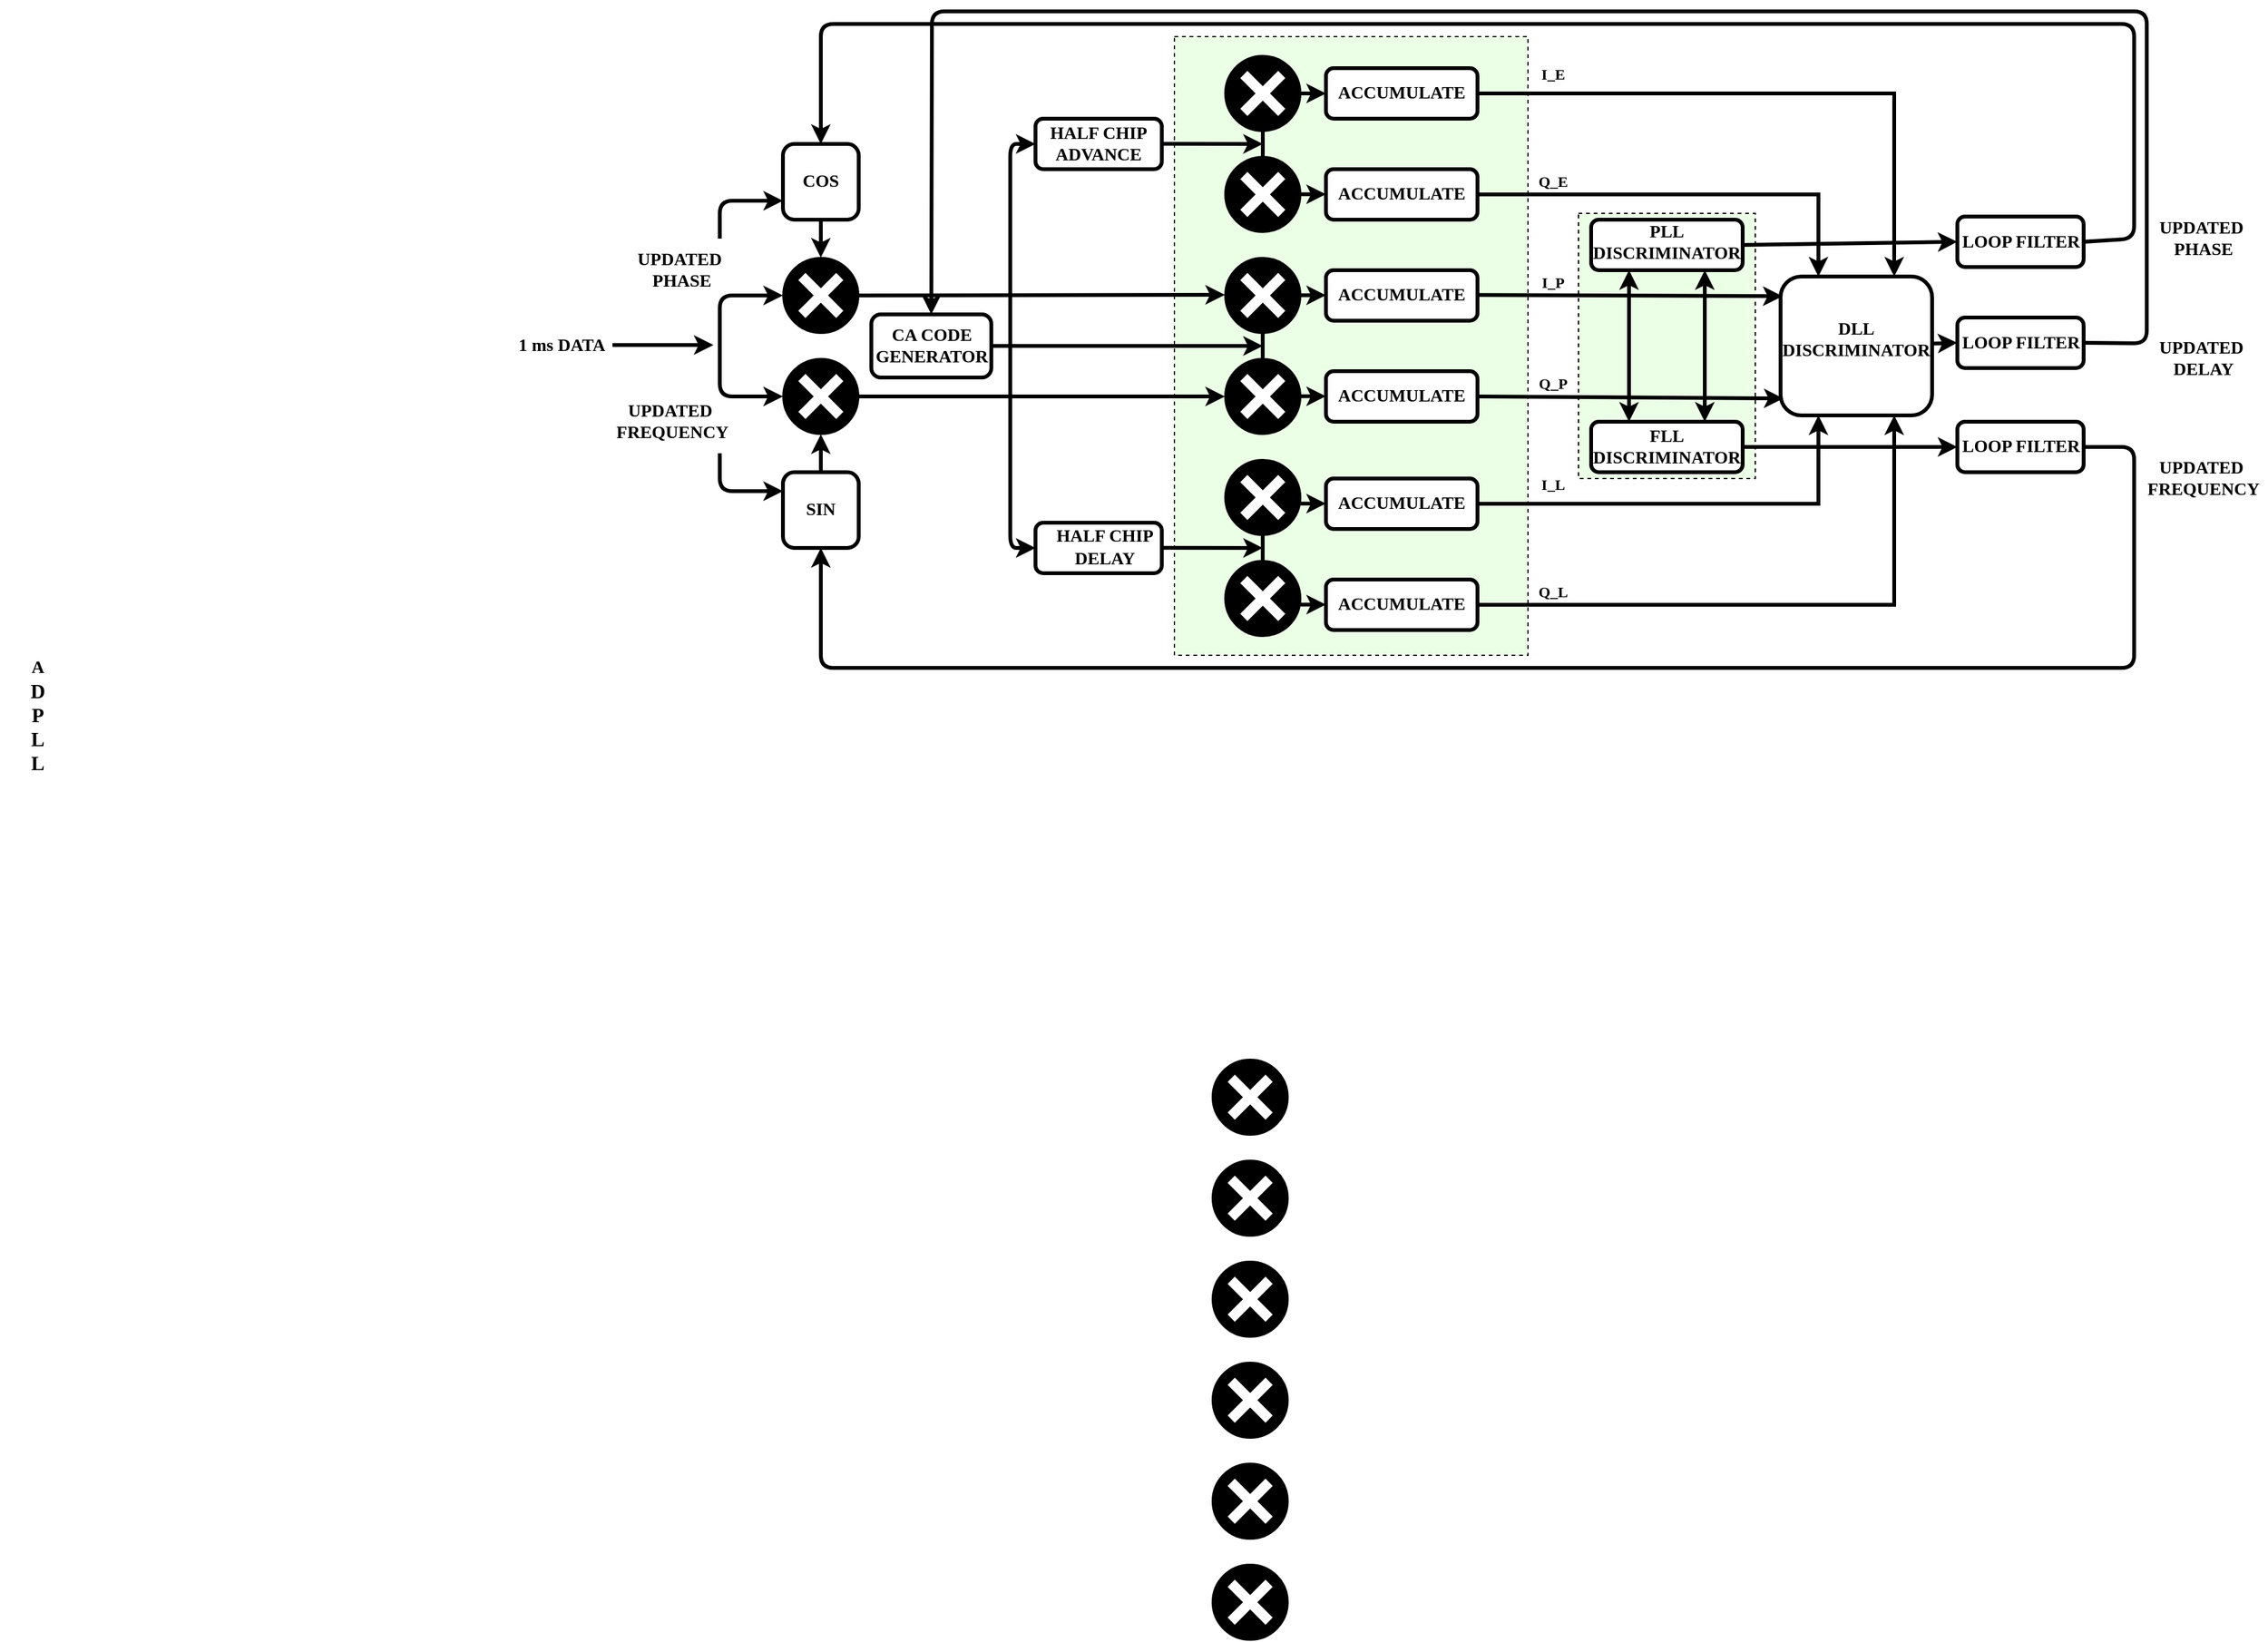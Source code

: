 <mxfile version="24.5.4" type="github">
  <diagram name="Page-1" id="2OJG_YHXnRes9GbKR85k">
    <mxGraphModel dx="2327" dy="746" grid="1" gridSize="10" guides="1" tooltips="1" connect="1" arrows="1" fold="1" page="1" pageScale="1" pageWidth="827" pageHeight="1169" math="0" shadow="0">
      <root>
        <mxCell id="0" />
        <mxCell id="1" parent="0" />
        <mxCell id="kuXYNpqV7Vp1GtxluRGK-1" value="" style="rounded=0;whiteSpace=wrap;html=1;dashed=1;fillColor=#EBFFE6;" vertex="1" parent="1">
          <mxGeometry x="280" y="180" width="280" height="490" as="geometry" />
        </mxCell>
        <mxCell id="kuXYNpqV7Vp1GtxluRGK-2" value="" style="rounded=0;whiteSpace=wrap;html=1;dashed=1;fillColor=#EBFFE6;" vertex="1" parent="1">
          <mxGeometry x="600" y="320" width="140" height="210" as="geometry" />
        </mxCell>
        <mxCell id="kuXYNpqV7Vp1GtxluRGK-21" value="" style="rounded=1;whiteSpace=wrap;html=1;strokeWidth=3;" vertex="1" parent="1">
          <mxGeometry x="170" y="245" width="100" height="40" as="geometry" />
        </mxCell>
        <mxCell id="kuXYNpqV7Vp1GtxluRGK-23" value="" style="rounded=1;whiteSpace=wrap;html=1;strokeWidth=3;" vertex="1" parent="1">
          <mxGeometry x="40" y="400" width="95" height="50" as="geometry" />
        </mxCell>
        <mxCell id="kuXYNpqV7Vp1GtxluRGK-24" value="" style="ellipse;whiteSpace=wrap;html=1;aspect=fixed;fillColor=#000000;" vertex="1" parent="1">
          <mxGeometry x="-30" y="355" width="60" height="60" as="geometry" />
        </mxCell>
        <mxCell id="kuXYNpqV7Vp1GtxluRGK-25" value="" style="endArrow=none;html=1;rounded=0;strokeColor=#FFFFFF;strokeWidth=8;" edge="1" parent="1">
          <mxGeometry width="50" height="50" relative="1" as="geometry">
            <mxPoint x="-15" y="370" as="sourcePoint" />
            <mxPoint x="15" y="400" as="targetPoint" />
          </mxGeometry>
        </mxCell>
        <mxCell id="kuXYNpqV7Vp1GtxluRGK-26" value="" style="endArrow=none;html=1;rounded=0;strokeColor=#FFFFFF;strokeWidth=8;" edge="1" parent="1">
          <mxGeometry width="50" height="50" relative="1" as="geometry">
            <mxPoint x="-15" y="400" as="sourcePoint" />
            <mxPoint x="15" y="370" as="targetPoint" />
          </mxGeometry>
        </mxCell>
        <mxCell id="kuXYNpqV7Vp1GtxluRGK-27" value="" style="ellipse;whiteSpace=wrap;html=1;aspect=fixed;fillColor=#000000;" vertex="1" parent="1">
          <mxGeometry x="-30" y="435" width="60" height="60" as="geometry" />
        </mxCell>
        <mxCell id="kuXYNpqV7Vp1GtxluRGK-28" value="" style="endArrow=none;html=1;rounded=0;strokeColor=#FFFFFF;strokeWidth=8;" edge="1" parent="1">
          <mxGeometry width="50" height="50" relative="1" as="geometry">
            <mxPoint x="-15" y="450" as="sourcePoint" />
            <mxPoint x="15" y="480" as="targetPoint" />
          </mxGeometry>
        </mxCell>
        <mxCell id="kuXYNpqV7Vp1GtxluRGK-29" value="" style="endArrow=none;html=1;rounded=0;strokeColor=#FFFFFF;strokeWidth=8;" edge="1" parent="1">
          <mxGeometry width="50" height="50" relative="1" as="geometry">
            <mxPoint x="-15" y="480" as="sourcePoint" />
            <mxPoint x="15" y="450" as="targetPoint" />
          </mxGeometry>
        </mxCell>
        <mxCell id="kuXYNpqV7Vp1GtxluRGK-30" value="" style="rounded=1;whiteSpace=wrap;html=1;strokeWidth=3;" vertex="1" parent="1">
          <mxGeometry x="-30" y="265" width="60" height="60" as="geometry" />
        </mxCell>
        <mxCell id="kuXYNpqV7Vp1GtxluRGK-31" value="" style="rounded=1;whiteSpace=wrap;html=1;strokeWidth=3;" vertex="1" parent="1">
          <mxGeometry x="-30" y="525" width="60" height="60" as="geometry" />
        </mxCell>
        <mxCell id="kuXYNpqV7Vp1GtxluRGK-32" value="" style="rounded=1;whiteSpace=wrap;html=1;strokeWidth=3;" vertex="1" parent="1">
          <mxGeometry x="400" y="205" width="120" height="40" as="geometry" />
        </mxCell>
        <mxCell id="kuXYNpqV7Vp1GtxluRGK-38" value="" style="rounded=1;whiteSpace=wrap;html=1;strokeWidth=3;" vertex="1" parent="1">
          <mxGeometry x="610" y="325" width="120" height="40" as="geometry" />
        </mxCell>
        <mxCell id="kuXYNpqV7Vp1GtxluRGK-39" value="" style="rounded=1;whiteSpace=wrap;html=1;strokeWidth=3;" vertex="1" parent="1">
          <mxGeometry x="610" y="485" width="120" height="40" as="geometry" />
        </mxCell>
        <mxCell id="kuXYNpqV7Vp1GtxluRGK-40" value="" style="rounded=1;whiteSpace=wrap;html=1;strokeWidth=3;" vertex="1" parent="1">
          <mxGeometry x="760" y="370" width="120" height="110" as="geometry" />
        </mxCell>
        <mxCell id="kuXYNpqV7Vp1GtxluRGK-41" value="" style="rounded=1;whiteSpace=wrap;html=1;strokeWidth=3;" vertex="1" parent="1">
          <mxGeometry x="900" y="322.5" width="100" height="40" as="geometry" />
        </mxCell>
        <mxCell id="kuXYNpqV7Vp1GtxluRGK-44" value="" style="endArrow=classic;startArrow=classic;html=1;rounded=1;exitX=0;exitY=0.5;exitDx=0;exitDy=0;entryX=0;entryY=0.5;entryDx=0;entryDy=0;strokeWidth=3;curved=0;" edge="1" parent="1" source="kuXYNpqV7Vp1GtxluRGK-27" target="kuXYNpqV7Vp1GtxluRGK-24">
          <mxGeometry width="50" height="50" relative="1" as="geometry">
            <mxPoint x="480" y="330" as="sourcePoint" />
            <mxPoint x="530" y="280" as="targetPoint" />
            <Array as="points">
              <mxPoint x="-80" y="465" />
              <mxPoint x="-80" y="385" />
            </Array>
          </mxGeometry>
        </mxCell>
        <mxCell id="kuXYNpqV7Vp1GtxluRGK-45" value="" style="endArrow=classic;html=1;rounded=0;strokeWidth=3;" edge="1" parent="1">
          <mxGeometry width="50" height="50" relative="1" as="geometry">
            <mxPoint x="-165" y="424.29" as="sourcePoint" />
            <mxPoint x="-85" y="424.29" as="targetPoint" />
          </mxGeometry>
        </mxCell>
        <mxCell id="kuXYNpqV7Vp1GtxluRGK-46" value="" style="endArrow=classic;html=1;rounded=1;entryX=0;entryY=0.75;entryDx=0;entryDy=0;strokeWidth=3;strokeColor=default;curved=0;" edge="1" parent="1" target="kuXYNpqV7Vp1GtxluRGK-30">
          <mxGeometry width="50" height="50" relative="1" as="geometry">
            <mxPoint x="-80" y="340" as="sourcePoint" />
            <mxPoint x="130" y="400" as="targetPoint" />
            <Array as="points">
              <mxPoint x="-80" y="310" />
            </Array>
          </mxGeometry>
        </mxCell>
        <mxCell id="kuXYNpqV7Vp1GtxluRGK-47" value="" style="endArrow=classic;html=1;rounded=1;entryX=0;entryY=0.25;entryDx=0;entryDy=0;strokeWidth=3;curved=0;" edge="1" parent="1" target="kuXYNpqV7Vp1GtxluRGK-31">
          <mxGeometry width="50" height="50" relative="1" as="geometry">
            <mxPoint x="-80" y="510" as="sourcePoint" />
            <mxPoint x="130" y="420" as="targetPoint" />
            <Array as="points">
              <mxPoint x="-80" y="540" />
            </Array>
          </mxGeometry>
        </mxCell>
        <mxCell id="kuXYNpqV7Vp1GtxluRGK-49" value="" style="endArrow=classic;html=1;rounded=0;entryX=0;entryY=0.5;entryDx=0;entryDy=0;exitX=1;exitY=0.5;exitDx=0;exitDy=0;strokeWidth=3;" edge="1" parent="1" source="kuXYNpqV7Vp1GtxluRGK-27" target="kuXYNpqV7Vp1GtxluRGK-155">
          <mxGeometry width="50" height="50" relative="1" as="geometry">
            <mxPoint x="-50" y="465" as="sourcePoint" />
            <mxPoint x="310" y="465" as="targetPoint" />
          </mxGeometry>
        </mxCell>
        <mxCell id="kuXYNpqV7Vp1GtxluRGK-60" value="" style="endArrow=classic;html=1;rounded=0;exitX=1;exitY=0.5;exitDx=0;exitDy=0;strokeWidth=3;entryX=0.013;entryY=0.142;entryDx=0;entryDy=0;entryPerimeter=0;" edge="1" parent="1" target="kuXYNpqV7Vp1GtxluRGK-40">
          <mxGeometry width="50" height="50" relative="1" as="geometry">
            <mxPoint x="520" y="384.57" as="sourcePoint" />
            <mxPoint x="750" y="397" as="targetPoint" />
          </mxGeometry>
        </mxCell>
        <mxCell id="kuXYNpqV7Vp1GtxluRGK-61" value="" style="endArrow=classic;html=1;rounded=0;exitX=1;exitY=0.5;exitDx=0;exitDy=0;strokeWidth=3;entryX=0.019;entryY=0.878;entryDx=0;entryDy=0;entryPerimeter=0;" edge="1" parent="1" target="kuXYNpqV7Vp1GtxluRGK-40">
          <mxGeometry width="50" height="50" relative="1" as="geometry">
            <mxPoint x="520" y="465" as="sourcePoint" />
            <mxPoint x="750" y="460" as="targetPoint" />
          </mxGeometry>
        </mxCell>
        <mxCell id="kuXYNpqV7Vp1GtxluRGK-62" value="" style="endArrow=classic;html=1;rounded=0;entryX=0.75;entryY=0;entryDx=0;entryDy=0;exitX=1;exitY=0.5;exitDx=0;exitDy=0;strokeWidth=3;" edge="1" parent="1" source="kuXYNpqV7Vp1GtxluRGK-32" target="kuXYNpqV7Vp1GtxluRGK-40">
          <mxGeometry width="50" height="50" relative="1" as="geometry">
            <mxPoint x="370" y="380" as="sourcePoint" />
            <mxPoint x="420" y="330" as="targetPoint" />
            <Array as="points">
              <mxPoint x="850" y="225" />
            </Array>
          </mxGeometry>
        </mxCell>
        <mxCell id="kuXYNpqV7Vp1GtxluRGK-64" value="" style="endArrow=classic;html=1;rounded=0;entryX=0.25;entryY=0;entryDx=0;entryDy=0;exitX=1;exitY=0.5;exitDx=0;exitDy=0;strokeWidth=3;" edge="1" parent="1" source="kuXYNpqV7Vp1GtxluRGK-167" target="kuXYNpqV7Vp1GtxluRGK-40">
          <mxGeometry width="50" height="50" relative="1" as="geometry">
            <mxPoint x="540" y="280" as="sourcePoint" />
            <mxPoint x="420" y="330" as="targetPoint" />
            <Array as="points">
              <mxPoint x="790" y="305" />
            </Array>
          </mxGeometry>
        </mxCell>
        <mxCell id="kuXYNpqV7Vp1GtxluRGK-65" value="" style="endArrow=classic;html=1;rounded=0;entryX=0.75;entryY=1;entryDx=0;entryDy=0;exitX=1;exitY=0.5;exitDx=0;exitDy=0;strokeWidth=3;" edge="1" parent="1" source="kuXYNpqV7Vp1GtxluRGK-175" target="kuXYNpqV7Vp1GtxluRGK-40">
          <mxGeometry width="50" height="50" relative="1" as="geometry">
            <mxPoint x="540" y="720" as="sourcePoint" />
            <mxPoint x="420" y="410" as="targetPoint" />
            <Array as="points">
              <mxPoint x="850" y="630" />
            </Array>
          </mxGeometry>
        </mxCell>
        <mxCell id="kuXYNpqV7Vp1GtxluRGK-66" value="" style="endArrow=classic;html=1;rounded=0;entryX=0.25;entryY=1;entryDx=0;entryDy=0;exitX=1;exitY=0.5;exitDx=0;exitDy=0;strokeWidth=3;" edge="1" parent="1" source="kuXYNpqV7Vp1GtxluRGK-173" target="kuXYNpqV7Vp1GtxluRGK-40">
          <mxGeometry width="50" height="50" relative="1" as="geometry">
            <mxPoint x="540" y="600" as="sourcePoint" />
            <mxPoint x="420" y="410" as="targetPoint" />
            <Array as="points">
              <mxPoint x="790" y="550" />
            </Array>
          </mxGeometry>
        </mxCell>
        <mxCell id="kuXYNpqV7Vp1GtxluRGK-67" value="" style="endArrow=classic;startArrow=classic;html=1;rounded=0;entryX=0.75;entryY=1;entryDx=0;entryDy=0;exitX=0.75;exitY=0;exitDx=0;exitDy=0;strokeWidth=3;" edge="1" parent="1" source="kuXYNpqV7Vp1GtxluRGK-39" target="kuXYNpqV7Vp1GtxluRGK-38">
          <mxGeometry width="50" height="50" relative="1" as="geometry">
            <mxPoint x="370" y="460" as="sourcePoint" />
            <mxPoint x="420" y="410" as="targetPoint" />
          </mxGeometry>
        </mxCell>
        <mxCell id="kuXYNpqV7Vp1GtxluRGK-68" value="" style="endArrow=classic;startArrow=classic;html=1;rounded=0;entryX=0.25;entryY=1;entryDx=0;entryDy=0;exitX=0.25;exitY=0;exitDx=0;exitDy=0;strokeWidth=3;" edge="1" parent="1" source="kuXYNpqV7Vp1GtxluRGK-39" target="kuXYNpqV7Vp1GtxluRGK-38">
          <mxGeometry width="50" height="50" relative="1" as="geometry">
            <mxPoint x="370" y="460" as="sourcePoint" />
            <mxPoint x="420" y="410" as="targetPoint" />
          </mxGeometry>
        </mxCell>
        <mxCell id="kuXYNpqV7Vp1GtxluRGK-69" value="" style="endArrow=classic;html=1;rounded=0;exitX=1;exitY=0.5;exitDx=0;exitDy=0;entryX=0;entryY=0.5;entryDx=0;entryDy=0;strokeWidth=3;" edge="1" parent="1" source="kuXYNpqV7Vp1GtxluRGK-38" target="kuXYNpqV7Vp1GtxluRGK-41">
          <mxGeometry width="50" height="50" relative="1" as="geometry">
            <mxPoint x="870" y="380" as="sourcePoint" />
            <mxPoint x="920" y="330" as="targetPoint" />
          </mxGeometry>
        </mxCell>
        <mxCell id="kuXYNpqV7Vp1GtxluRGK-70" value="" style="endArrow=classic;html=1;rounded=0;exitX=1;exitY=0.5;exitDx=0;exitDy=0;entryX=0;entryY=0.5;entryDx=0;entryDy=0;strokeWidth=3;" edge="1" parent="1" target="kuXYNpqV7Vp1GtxluRGK-193">
          <mxGeometry width="50" height="50" relative="1" as="geometry">
            <mxPoint x="730" y="505" as="sourcePoint" />
            <mxPoint x="950" y="505" as="targetPoint" />
          </mxGeometry>
        </mxCell>
        <mxCell id="kuXYNpqV7Vp1GtxluRGK-71" value="" style="endArrow=classic;html=1;rounded=0;entryX=0;entryY=0.5;entryDx=0;entryDy=0;strokeWidth=3;" edge="1" parent="1" source="kuXYNpqV7Vp1GtxluRGK-40" target="kuXYNpqV7Vp1GtxluRGK-191">
          <mxGeometry width="50" height="50" relative="1" as="geometry">
            <mxPoint x="870" y="380" as="sourcePoint" />
            <mxPoint x="950" y="420" as="targetPoint" />
          </mxGeometry>
        </mxCell>
        <mxCell id="kuXYNpqV7Vp1GtxluRGK-72" value="" style="endArrow=classic;html=1;rounded=1;exitX=1;exitY=0.5;exitDx=0;exitDy=0;entryX=0.5;entryY=0;entryDx=0;entryDy=0;strokeWidth=3;curved=0;" edge="1" parent="1" source="kuXYNpqV7Vp1GtxluRGK-41" target="kuXYNpqV7Vp1GtxluRGK-30">
          <mxGeometry width="50" height="50" relative="1" as="geometry">
            <mxPoint x="680" y="280" as="sourcePoint" />
            <mxPoint x="730" y="230" as="targetPoint" />
            <Array as="points">
              <mxPoint x="1040" y="340" />
              <mxPoint x="1040" y="170" />
              <mxPoint x="590" y="170" />
              <mxPoint y="170" />
              <mxPoint y="210" />
            </Array>
          </mxGeometry>
        </mxCell>
        <mxCell id="kuXYNpqV7Vp1GtxluRGK-73" value="" style="endArrow=classic;html=1;rounded=1;entryX=0.5;entryY=1;entryDx=0;entryDy=0;exitX=1;exitY=0.5;exitDx=0;exitDy=0;strokeWidth=3;curved=0;" edge="1" parent="1" source="kuXYNpqV7Vp1GtxluRGK-193" target="kuXYNpqV7Vp1GtxluRGK-31">
          <mxGeometry width="50" height="50" relative="1" as="geometry">
            <mxPoint x="1120" y="540" as="sourcePoint" />
            <mxPoint x="150" y="470" as="targetPoint" />
            <Array as="points">
              <mxPoint x="1040" y="505" />
              <mxPoint x="1040" y="680" />
              <mxPoint x="590" y="680" />
              <mxPoint y="680" />
              <mxPoint y="630" />
            </Array>
          </mxGeometry>
        </mxCell>
        <mxCell id="kuXYNpqV7Vp1GtxluRGK-74" value="" style="endArrow=classic;html=1;rounded=1;entryX=0.5;entryY=0;entryDx=0;entryDy=0;exitX=1;exitY=0.5;exitDx=0;exitDy=0;strokeWidth=3;curved=0;" edge="1" parent="1" source="kuXYNpqV7Vp1GtxluRGK-191" target="kuXYNpqV7Vp1GtxluRGK-23">
          <mxGeometry width="50" height="50" relative="1" as="geometry">
            <mxPoint x="1120" y="420" as="sourcePoint" />
            <mxPoint x="270" y="470" as="targetPoint" />
            <Array as="points">
              <mxPoint x="1050" y="423" />
              <mxPoint x="1050" y="160" />
              <mxPoint x="570" y="160" />
              <mxPoint x="88" y="160" />
            </Array>
          </mxGeometry>
        </mxCell>
        <mxCell id="kuXYNpqV7Vp1GtxluRGK-81" value="" style="endArrow=classic;startArrow=classic;html=1;rounded=1;exitX=0;exitY=0.5;exitDx=0;exitDy=0;strokeWidth=3;curved=0;" edge="1" parent="1" source="kuXYNpqV7Vp1GtxluRGK-186">
          <mxGeometry width="50" height="50" relative="1" as="geometry">
            <mxPoint x="190" y="585" as="sourcePoint" />
            <mxPoint x="170" y="265" as="targetPoint" />
            <Array as="points">
              <mxPoint x="150" y="585" />
              <mxPoint x="150" y="265" />
            </Array>
          </mxGeometry>
        </mxCell>
        <mxCell id="kuXYNpqV7Vp1GtxluRGK-82" value="" style="endArrow=classic;html=1;rounded=0;entryX=0.5;entryY=0;entryDx=0;entryDy=0;exitX=0.5;exitY=1;exitDx=0;exitDy=0;strokeWidth=3;" edge="1" parent="1" source="kuXYNpqV7Vp1GtxluRGK-30" target="kuXYNpqV7Vp1GtxluRGK-24">
          <mxGeometry width="50" height="50" relative="1" as="geometry">
            <mxPoint x="190" y="400" as="sourcePoint" />
            <mxPoint x="240" y="350" as="targetPoint" />
          </mxGeometry>
        </mxCell>
        <mxCell id="kuXYNpqV7Vp1GtxluRGK-83" value="" style="endArrow=classic;html=1;rounded=0;exitX=0.5;exitY=0;exitDx=0;exitDy=0;entryX=0.5;entryY=1;entryDx=0;entryDy=0;strokeWidth=3;" edge="1" parent="1" source="kuXYNpqV7Vp1GtxluRGK-31" target="kuXYNpqV7Vp1GtxluRGK-27">
          <mxGeometry width="50" height="50" relative="1" as="geometry">
            <mxPoint x="190" y="400" as="sourcePoint" />
            <mxPoint x="240" y="350" as="targetPoint" />
          </mxGeometry>
        </mxCell>
        <mxCell id="kuXYNpqV7Vp1GtxluRGK-84" value="&lt;font style=&quot;font-size: 14px;&quot; face=&quot;Times New Roman&quot;&gt;&lt;b&gt;COS&lt;/b&gt;&lt;/font&gt;" style="text;html=1;align=center;verticalAlign=middle;whiteSpace=wrap;rounded=0;" vertex="1" parent="1">
          <mxGeometry x="-30" y="280" width="60" height="30" as="geometry" />
        </mxCell>
        <mxCell id="kuXYNpqV7Vp1GtxluRGK-85" value="&lt;font style=&quot;font-size: 14px;&quot; face=&quot;Times New Roman&quot;&gt;&lt;b&gt;SIN&lt;/b&gt;&lt;/font&gt;" style="text;html=1;align=center;verticalAlign=middle;whiteSpace=wrap;rounded=0;" vertex="1" parent="1">
          <mxGeometry x="-30" y="540" width="60" height="30" as="geometry" />
        </mxCell>
        <mxCell id="kuXYNpqV7Vp1GtxluRGK-86" value="&lt;div&gt;&lt;b&gt;&lt;font style=&quot;font-size: 14px;&quot; face=&quot;Times New Roman&quot;&gt;CA CODE&lt;/font&gt;&lt;/b&gt;&lt;/div&gt;&lt;div&gt;&lt;b&gt;&lt;font style=&quot;font-size: 14px;&quot; face=&quot;Times New Roman&quot;&gt;GENERATOR&lt;/font&gt;&lt;font face=&quot;9OAc3o7K2-tYkBuDYFM8&quot;&gt;&lt;br&gt;&lt;/font&gt;&lt;/b&gt; &lt;/div&gt;" style="text;html=1;align=center;verticalAlign=middle;whiteSpace=wrap;rounded=0;" vertex="1" parent="1">
          <mxGeometry x="42.5" y="407.5" width="90" height="35" as="geometry" />
        </mxCell>
        <mxCell id="kuXYNpqV7Vp1GtxluRGK-87" value="&lt;div&gt;&lt;b&gt;&lt;font style=&quot;font-size: 14px;&quot; face=&quot;Times New Roman&quot;&gt;HALF CHIP&lt;/font&gt;&lt;/b&gt;&lt;/div&gt;&lt;div&gt;&lt;b&gt;&lt;font style=&quot;font-size: 14px;&quot; face=&quot;Times New Roman&quot;&gt;ADVANCE&lt;/font&gt;&lt;font face=&quot;_-B6nYthj9-JZ_YgI90N&quot;&gt;&lt;br&gt;&lt;/font&gt;&lt;/b&gt; &lt;/div&gt;" style="text;html=1;align=center;verticalAlign=middle;whiteSpace=wrap;rounded=0;" vertex="1" parent="1">
          <mxGeometry x="175" y="250" width="90" height="30" as="geometry" />
        </mxCell>
        <mxCell id="kuXYNpqV7Vp1GtxluRGK-89" value="&lt;font style=&quot;font-size: 14px;&quot; face=&quot;Times New Roman&quot;&gt;&lt;b&gt;ACCUMULATE&lt;/b&gt;&lt;/font&gt;" style="text;html=1;align=center;verticalAlign=middle;whiteSpace=wrap;rounded=0;" vertex="1" parent="1">
          <mxGeometry x="420" y="210" width="80" height="30" as="geometry" />
        </mxCell>
        <mxCell id="kuXYNpqV7Vp1GtxluRGK-95" value="&lt;div&gt;&lt;b&gt;&lt;font style=&quot;font-size: 14px;&quot; face=&quot;Times New Roman&quot;&gt;PLL &lt;br&gt;&lt;/font&gt;&lt;/b&gt;&lt;/div&gt;&lt;div&gt;&lt;b&gt;&lt;font style=&quot;font-size: 14px;&quot; face=&quot;Times New Roman&quot;&gt;DISCRIMINATOR&lt;/font&gt;&lt;font face=&quot;qQfTcMvlBahpxPpsoyMe&quot;&gt;&lt;br&gt;&lt;/font&gt;&lt;/b&gt;&lt;/div&gt;" style="text;html=1;align=center;verticalAlign=middle;whiteSpace=wrap;rounded=0;" vertex="1" parent="1">
          <mxGeometry x="625" y="325" width="90" height="35" as="geometry" />
        </mxCell>
        <mxCell id="kuXYNpqV7Vp1GtxluRGK-96" value="&lt;div&gt;&lt;b&gt;&lt;font style=&quot;font-size: 14px;&quot; face=&quot;Times New Roman&quot;&gt;FLL &lt;br&gt;&lt;/font&gt;&lt;/b&gt;&lt;/div&gt;&lt;div&gt;&lt;b&gt;&lt;font style=&quot;font-size: 14px;&quot; face=&quot;Times New Roman&quot;&gt;DISCRIMINATOR&lt;/font&gt;&lt;font face=&quot;qQfTcMvlBahpxPpsoyMe&quot;&gt;&lt;br&gt;&lt;/font&gt;&lt;/b&gt;&lt;/div&gt;" style="text;html=1;align=center;verticalAlign=middle;whiteSpace=wrap;rounded=0;" vertex="1" parent="1">
          <mxGeometry x="625" y="490" width="90" height="30" as="geometry" />
        </mxCell>
        <mxCell id="kuXYNpqV7Vp1GtxluRGK-97" value="&lt;div&gt;&lt;b&gt;&lt;font style=&quot;font-size: 14px;&quot; face=&quot;Times New Roman&quot;&gt;DLL &lt;br&gt;&lt;/font&gt;&lt;/b&gt;&lt;/div&gt;&lt;div&gt;&lt;b&gt;&lt;font style=&quot;font-size: 14px;&quot; face=&quot;Times New Roman&quot;&gt;DISCRIMINATOR&lt;/font&gt;&lt;font face=&quot;qQfTcMvlBahpxPpsoyMe&quot;&gt;&lt;br&gt;&lt;/font&gt;&lt;/b&gt;&lt;/div&gt;" style="text;html=1;align=center;verticalAlign=middle;whiteSpace=wrap;rounded=0;" vertex="1" parent="1">
          <mxGeometry x="775" y="405" width="90" height="30" as="geometry" />
        </mxCell>
        <mxCell id="kuXYNpqV7Vp1GtxluRGK-98" value="&lt;div&gt;&lt;b&gt;&lt;font style=&quot;font-size: 14px;&quot; face=&quot;Times New Roman&quot;&gt;A&lt;/font&gt;&lt;/b&gt;&lt;/div&gt;&lt;div&gt;&lt;b&gt;&lt;font size=&quot;3&quot; face=&quot;Fm1BIgV4w-0KeYZKZ_WM&quot;&gt;D&lt;/font&gt;&lt;/b&gt;&lt;/div&gt;&lt;div&gt;&lt;b&gt;&lt;font size=&quot;3&quot; face=&quot;Fm1BIgV4w-0KeYZKZ_WM&quot;&gt;P&lt;/font&gt;&lt;/b&gt;&lt;/div&gt;&lt;div&gt;&lt;b&gt;&lt;font size=&quot;3&quot; face=&quot;Fm1BIgV4w-0KeYZKZ_WM&quot;&gt;L&lt;/font&gt;&lt;/b&gt;&lt;/div&gt;&lt;div&gt;&lt;b&gt;&lt;font face=&quot;Fm1BIgV4w-0KeYZKZ_WM&quot;&gt;&lt;font size=&quot;3&quot;&gt;L&lt;/font&gt;&lt;br&gt;&lt;/font&gt;&lt;/b&gt;&lt;/div&gt;" style="text;html=1;align=center;verticalAlign=middle;whiteSpace=wrap;rounded=0;" vertex="1" parent="1">
          <mxGeometry x="-650" y="670" width="60" height="95" as="geometry" />
        </mxCell>
        <mxCell id="kuXYNpqV7Vp1GtxluRGK-99" value="&lt;font style=&quot;font-size: 14px;&quot; face=&quot;Times New Roman&quot;&gt;&lt;b&gt;LOOP FILTER&lt;/b&gt;&lt;/font&gt;" style="text;html=1;align=center;verticalAlign=middle;whiteSpace=wrap;rounded=0;" vertex="1" parent="1">
          <mxGeometry x="900" y="327.5" width="101.25" height="30" as="geometry" />
        </mxCell>
        <mxCell id="kuXYNpqV7Vp1GtxluRGK-102" value="&lt;font style=&quot;font-size: 14px;&quot; face=&quot;Times New Roman&quot;&gt;&lt;b&gt;UPDATED&amp;nbsp;&lt;/b&gt;&lt;/font&gt;&lt;div&gt;&lt;font style=&quot;font-size: 14px;&quot; face=&quot;Times New Roman&quot;&gt;&lt;b&gt;PHASE&lt;/b&gt;&lt;/font&gt;&lt;/div&gt;" style="text;html=1;align=center;verticalAlign=middle;whiteSpace=wrap;rounded=0;" vertex="1" parent="1">
          <mxGeometry x="-150" y="350" width="80" height="30" as="geometry" />
        </mxCell>
        <mxCell id="kuXYNpqV7Vp1GtxluRGK-103" value="&lt;font style=&quot;font-size: 14px;&quot; face=&quot;Times New Roman&quot;&gt;&lt;b&gt;UPDATED&amp;nbsp;&lt;/b&gt;&lt;/font&gt;&lt;div&gt;&lt;font style=&quot;font-size: 14px;&quot; face=&quot;Times New Roman&quot;&gt;&lt;b&gt;FREQUENCY&lt;br&gt;&lt;/b&gt;&lt;/font&gt;&lt;/div&gt;" style="text;html=1;align=center;verticalAlign=middle;whiteSpace=wrap;rounded=0;" vertex="1" parent="1">
          <mxGeometry x="-165" y="470" width="95" height="30" as="geometry" />
        </mxCell>
        <mxCell id="kuXYNpqV7Vp1GtxluRGK-104" value="&lt;font style=&quot;font-size: 14px;&quot; face=&quot;Times New Roman&quot;&gt;&lt;b&gt;UPDATED&amp;nbsp;&lt;/b&gt;&lt;/font&gt;&lt;div&gt;&lt;font style=&quot;font-size: 14px;&quot; face=&quot;Times New Roman&quot;&gt;&lt;b&gt;PHASE&lt;/b&gt;&lt;/font&gt;&lt;/div&gt;" style="text;html=1;align=center;verticalAlign=middle;whiteSpace=wrap;rounded=0;" vertex="1" parent="1">
          <mxGeometry x="1060" y="325" width="70" height="30" as="geometry" />
        </mxCell>
        <mxCell id="kuXYNpqV7Vp1GtxluRGK-105" value="&lt;font style=&quot;font-size: 14px;&quot; face=&quot;Times New Roman&quot;&gt;&lt;b&gt;UPDATED&amp;nbsp;&lt;/b&gt;&lt;/font&gt;&lt;div&gt;&lt;font style=&quot;font-size: 14px;&quot; face=&quot;Times New Roman&quot;&gt;&lt;b&gt;FREQUENCY&lt;br&gt;&lt;/b&gt;&lt;/font&gt;&lt;/div&gt;" style="text;html=1;align=center;verticalAlign=middle;whiteSpace=wrap;rounded=0;" vertex="1" parent="1">
          <mxGeometry x="1045" y="515" width="100" height="30" as="geometry" />
        </mxCell>
        <mxCell id="kuXYNpqV7Vp1GtxluRGK-106" value="&lt;font style=&quot;font-size: 14px;&quot; face=&quot;Times New Roman&quot;&gt;&lt;b&gt;UPDATED&amp;nbsp;&lt;/b&gt;&lt;/font&gt;&lt;div&gt;&lt;font style=&quot;font-size: 14px;&quot; face=&quot;Times New Roman&quot;&gt;&lt;b&gt;DELAY&lt;br&gt;&lt;/b&gt;&lt;/font&gt;&lt;/div&gt;" style="text;html=1;align=center;verticalAlign=middle;whiteSpace=wrap;rounded=0;" vertex="1" parent="1">
          <mxGeometry x="1055" y="420" width="80" height="30" as="geometry" />
        </mxCell>
        <mxCell id="kuXYNpqV7Vp1GtxluRGK-107" value="&lt;font style=&quot;font-size: 14px;&quot; face=&quot;Times New Roman&quot;&gt;&lt;b&gt;1 ms DATA&lt;/b&gt;&lt;/font&gt;" style="text;html=1;align=center;verticalAlign=middle;whiteSpace=wrap;rounded=0;" vertex="1" parent="1">
          <mxGeometry x="-245" y="410" width="80" height="30" as="geometry" />
        </mxCell>
        <mxCell id="kuXYNpqV7Vp1GtxluRGK-113" value="" style="ellipse;whiteSpace=wrap;html=1;aspect=fixed;fillColor=#000000;" vertex="1" parent="1">
          <mxGeometry x="310" y="1070" width="60" height="60" as="geometry" />
        </mxCell>
        <mxCell id="kuXYNpqV7Vp1GtxluRGK-114" value="" style="endArrow=none;html=1;rounded=0;strokeColor=#FFFFFF;strokeWidth=8;" edge="1" parent="1">
          <mxGeometry width="50" height="50" relative="1" as="geometry">
            <mxPoint x="325" y="1085" as="sourcePoint" />
            <mxPoint x="355" y="1115" as="targetPoint" />
          </mxGeometry>
        </mxCell>
        <mxCell id="kuXYNpqV7Vp1GtxluRGK-115" value="" style="endArrow=none;html=1;rounded=0;strokeColor=#FFFFFF;strokeWidth=8;" edge="1" parent="1">
          <mxGeometry width="50" height="50" relative="1" as="geometry">
            <mxPoint x="325" y="1115" as="sourcePoint" />
            <mxPoint x="355" y="1085" as="targetPoint" />
          </mxGeometry>
        </mxCell>
        <mxCell id="kuXYNpqV7Vp1GtxluRGK-116" value="" style="ellipse;whiteSpace=wrap;html=1;aspect=fixed;fillColor=#000000;" vertex="1" parent="1">
          <mxGeometry x="310" y="990" width="60" height="60" as="geometry" />
        </mxCell>
        <mxCell id="kuXYNpqV7Vp1GtxluRGK-117" value="" style="endArrow=none;html=1;rounded=0;strokeColor=#FFFFFF;strokeWidth=8;" edge="1" parent="1">
          <mxGeometry width="50" height="50" relative="1" as="geometry">
            <mxPoint x="325" y="1005" as="sourcePoint" />
            <mxPoint x="355" y="1035" as="targetPoint" />
          </mxGeometry>
        </mxCell>
        <mxCell id="kuXYNpqV7Vp1GtxluRGK-118" value="" style="endArrow=none;html=1;rounded=0;strokeColor=#FFFFFF;strokeWidth=8;" edge="1" parent="1">
          <mxGeometry width="50" height="50" relative="1" as="geometry">
            <mxPoint x="325" y="1035" as="sourcePoint" />
            <mxPoint x="355" y="1005" as="targetPoint" />
          </mxGeometry>
        </mxCell>
        <mxCell id="kuXYNpqV7Vp1GtxluRGK-119" value="" style="ellipse;whiteSpace=wrap;html=1;aspect=fixed;fillColor=#000000;" vertex="1" parent="1">
          <mxGeometry x="310" y="1230" width="60" height="60" as="geometry" />
        </mxCell>
        <mxCell id="kuXYNpqV7Vp1GtxluRGK-120" value="" style="endArrow=none;html=1;rounded=0;strokeColor=#FFFFFF;strokeWidth=8;" edge="1" parent="1">
          <mxGeometry width="50" height="50" relative="1" as="geometry">
            <mxPoint x="325" y="1245" as="sourcePoint" />
            <mxPoint x="355" y="1275" as="targetPoint" />
          </mxGeometry>
        </mxCell>
        <mxCell id="kuXYNpqV7Vp1GtxluRGK-121" value="" style="endArrow=none;html=1;rounded=0;strokeColor=#FFFFFF;strokeWidth=8;" edge="1" parent="1">
          <mxGeometry width="50" height="50" relative="1" as="geometry">
            <mxPoint x="325" y="1275" as="sourcePoint" />
            <mxPoint x="355" y="1245" as="targetPoint" />
          </mxGeometry>
        </mxCell>
        <mxCell id="kuXYNpqV7Vp1GtxluRGK-122" value="" style="ellipse;whiteSpace=wrap;html=1;aspect=fixed;fillColor=#000000;" vertex="1" parent="1">
          <mxGeometry x="310" y="1150" width="60" height="60" as="geometry" />
        </mxCell>
        <mxCell id="kuXYNpqV7Vp1GtxluRGK-123" value="" style="endArrow=none;html=1;rounded=0;strokeColor=#FFFFFF;strokeWidth=8;" edge="1" parent="1">
          <mxGeometry width="50" height="50" relative="1" as="geometry">
            <mxPoint x="325" y="1165" as="sourcePoint" />
            <mxPoint x="355" y="1195" as="targetPoint" />
          </mxGeometry>
        </mxCell>
        <mxCell id="kuXYNpqV7Vp1GtxluRGK-124" value="" style="endArrow=none;html=1;rounded=0;strokeColor=#FFFFFF;strokeWidth=8;" edge="1" parent="1">
          <mxGeometry width="50" height="50" relative="1" as="geometry">
            <mxPoint x="325" y="1195" as="sourcePoint" />
            <mxPoint x="355" y="1165" as="targetPoint" />
          </mxGeometry>
        </mxCell>
        <mxCell id="kuXYNpqV7Vp1GtxluRGK-125" value="" style="ellipse;whiteSpace=wrap;html=1;aspect=fixed;fillColor=#000000;" vertex="1" parent="1">
          <mxGeometry x="310" y="1390" width="60" height="60" as="geometry" />
        </mxCell>
        <mxCell id="kuXYNpqV7Vp1GtxluRGK-126" value="" style="endArrow=none;html=1;rounded=0;strokeColor=#FFFFFF;strokeWidth=8;" edge="1" parent="1">
          <mxGeometry width="50" height="50" relative="1" as="geometry">
            <mxPoint x="325" y="1405" as="sourcePoint" />
            <mxPoint x="355" y="1435" as="targetPoint" />
          </mxGeometry>
        </mxCell>
        <mxCell id="kuXYNpqV7Vp1GtxluRGK-127" value="" style="endArrow=none;html=1;rounded=0;strokeColor=#FFFFFF;strokeWidth=8;" edge="1" parent="1">
          <mxGeometry width="50" height="50" relative="1" as="geometry">
            <mxPoint x="325" y="1435" as="sourcePoint" />
            <mxPoint x="355" y="1405" as="targetPoint" />
          </mxGeometry>
        </mxCell>
        <mxCell id="kuXYNpqV7Vp1GtxluRGK-128" value="" style="ellipse;whiteSpace=wrap;html=1;aspect=fixed;fillColor=#000000;" vertex="1" parent="1">
          <mxGeometry x="310" y="1310" width="60" height="60" as="geometry" />
        </mxCell>
        <mxCell id="kuXYNpqV7Vp1GtxluRGK-129" value="" style="endArrow=none;html=1;rounded=0;strokeColor=#FFFFFF;strokeWidth=8;" edge="1" parent="1">
          <mxGeometry width="50" height="50" relative="1" as="geometry">
            <mxPoint x="325" y="1325" as="sourcePoint" />
            <mxPoint x="355" y="1355" as="targetPoint" />
          </mxGeometry>
        </mxCell>
        <mxCell id="kuXYNpqV7Vp1GtxluRGK-130" value="" style="endArrow=none;html=1;rounded=0;strokeColor=#FFFFFF;strokeWidth=8;" edge="1" parent="1">
          <mxGeometry width="50" height="50" relative="1" as="geometry">
            <mxPoint x="325" y="1355" as="sourcePoint" />
            <mxPoint x="355" y="1325" as="targetPoint" />
          </mxGeometry>
        </mxCell>
        <mxCell id="kuXYNpqV7Vp1GtxluRGK-149" value="" style="ellipse;whiteSpace=wrap;html=1;aspect=fixed;fillColor=#000000;" vertex="1" parent="1">
          <mxGeometry x="320" y="275" width="60" height="60" as="geometry" />
        </mxCell>
        <mxCell id="kuXYNpqV7Vp1GtxluRGK-150" value="" style="endArrow=none;html=1;rounded=0;strokeColor=#FFFFFF;strokeWidth=8;" edge="1" parent="1">
          <mxGeometry width="50" height="50" relative="1" as="geometry">
            <mxPoint x="335" y="290" as="sourcePoint" />
            <mxPoint x="365" y="320" as="targetPoint" />
          </mxGeometry>
        </mxCell>
        <mxCell id="kuXYNpqV7Vp1GtxluRGK-151" value="" style="endArrow=none;html=1;rounded=0;strokeColor=#FFFFFF;strokeWidth=8;" edge="1" parent="1">
          <mxGeometry width="50" height="50" relative="1" as="geometry">
            <mxPoint x="335" y="320" as="sourcePoint" />
            <mxPoint x="365" y="290" as="targetPoint" />
          </mxGeometry>
        </mxCell>
        <mxCell id="kuXYNpqV7Vp1GtxluRGK-152" value="" style="ellipse;whiteSpace=wrap;html=1;aspect=fixed;fillColor=#000000;" vertex="1" parent="1">
          <mxGeometry x="320" y="195" width="60" height="60" as="geometry" />
        </mxCell>
        <mxCell id="kuXYNpqV7Vp1GtxluRGK-153" value="" style="endArrow=none;html=1;rounded=0;strokeColor=#FFFFFF;strokeWidth=8;" edge="1" parent="1">
          <mxGeometry width="50" height="50" relative="1" as="geometry">
            <mxPoint x="335" y="210" as="sourcePoint" />
            <mxPoint x="365" y="240" as="targetPoint" />
          </mxGeometry>
        </mxCell>
        <mxCell id="kuXYNpqV7Vp1GtxluRGK-154" value="" style="endArrow=none;html=1;rounded=0;strokeColor=#FFFFFF;strokeWidth=8;" edge="1" parent="1">
          <mxGeometry width="50" height="50" relative="1" as="geometry">
            <mxPoint x="335" y="240" as="sourcePoint" />
            <mxPoint x="365" y="210" as="targetPoint" />
          </mxGeometry>
        </mxCell>
        <mxCell id="kuXYNpqV7Vp1GtxluRGK-155" value="" style="ellipse;whiteSpace=wrap;html=1;aspect=fixed;fillColor=#000000;" vertex="1" parent="1">
          <mxGeometry x="320" y="435" width="60" height="60" as="geometry" />
        </mxCell>
        <mxCell id="kuXYNpqV7Vp1GtxluRGK-156" value="" style="endArrow=none;html=1;rounded=0;strokeColor=#FFFFFF;strokeWidth=8;" edge="1" parent="1">
          <mxGeometry width="50" height="50" relative="1" as="geometry">
            <mxPoint x="335" y="450" as="sourcePoint" />
            <mxPoint x="365" y="480" as="targetPoint" />
          </mxGeometry>
        </mxCell>
        <mxCell id="kuXYNpqV7Vp1GtxluRGK-157" value="" style="endArrow=none;html=1;rounded=0;strokeColor=#FFFFFF;strokeWidth=8;" edge="1" parent="1">
          <mxGeometry width="50" height="50" relative="1" as="geometry">
            <mxPoint x="335" y="480" as="sourcePoint" />
            <mxPoint x="365" y="450" as="targetPoint" />
          </mxGeometry>
        </mxCell>
        <mxCell id="kuXYNpqV7Vp1GtxluRGK-158" value="" style="ellipse;whiteSpace=wrap;html=1;aspect=fixed;fillColor=#000000;" vertex="1" parent="1">
          <mxGeometry x="320" y="355" width="60" height="60" as="geometry" />
        </mxCell>
        <mxCell id="kuXYNpqV7Vp1GtxluRGK-159" value="" style="endArrow=none;html=1;rounded=0;strokeColor=#FFFFFF;strokeWidth=8;" edge="1" parent="1">
          <mxGeometry width="50" height="50" relative="1" as="geometry">
            <mxPoint x="335" y="370" as="sourcePoint" />
            <mxPoint x="365" y="400" as="targetPoint" />
          </mxGeometry>
        </mxCell>
        <mxCell id="kuXYNpqV7Vp1GtxluRGK-160" value="" style="endArrow=none;html=1;rounded=0;strokeColor=#FFFFFF;strokeWidth=8;" edge="1" parent="1">
          <mxGeometry width="50" height="50" relative="1" as="geometry">
            <mxPoint x="335" y="400" as="sourcePoint" />
            <mxPoint x="365" y="370" as="targetPoint" />
          </mxGeometry>
        </mxCell>
        <mxCell id="kuXYNpqV7Vp1GtxluRGK-161" value="" style="ellipse;whiteSpace=wrap;html=1;aspect=fixed;fillColor=#000000;" vertex="1" parent="1">
          <mxGeometry x="320" y="595" width="60" height="60" as="geometry" />
        </mxCell>
        <mxCell id="kuXYNpqV7Vp1GtxluRGK-162" value="" style="endArrow=none;html=1;rounded=0;strokeColor=#FFFFFF;strokeWidth=8;" edge="1" parent="1">
          <mxGeometry width="50" height="50" relative="1" as="geometry">
            <mxPoint x="335" y="610" as="sourcePoint" />
            <mxPoint x="365" y="640" as="targetPoint" />
          </mxGeometry>
        </mxCell>
        <mxCell id="kuXYNpqV7Vp1GtxluRGK-163" value="" style="endArrow=none;html=1;rounded=0;strokeColor=#FFFFFF;strokeWidth=8;" edge="1" parent="1">
          <mxGeometry width="50" height="50" relative="1" as="geometry">
            <mxPoint x="335" y="640" as="sourcePoint" />
            <mxPoint x="365" y="610" as="targetPoint" />
          </mxGeometry>
        </mxCell>
        <mxCell id="kuXYNpqV7Vp1GtxluRGK-164" value="" style="ellipse;whiteSpace=wrap;html=1;aspect=fixed;fillColor=#000000;" vertex="1" parent="1">
          <mxGeometry x="320" y="515" width="60" height="60" as="geometry" />
        </mxCell>
        <mxCell id="kuXYNpqV7Vp1GtxluRGK-165" value="" style="endArrow=none;html=1;rounded=0;strokeColor=#FFFFFF;strokeWidth=8;" edge="1" parent="1">
          <mxGeometry width="50" height="50" relative="1" as="geometry">
            <mxPoint x="335" y="530" as="sourcePoint" />
            <mxPoint x="365" y="560" as="targetPoint" />
          </mxGeometry>
        </mxCell>
        <mxCell id="kuXYNpqV7Vp1GtxluRGK-166" value="" style="endArrow=none;html=1;rounded=0;strokeColor=#FFFFFF;strokeWidth=8;" edge="1" parent="1">
          <mxGeometry width="50" height="50" relative="1" as="geometry">
            <mxPoint x="335" y="560" as="sourcePoint" />
            <mxPoint x="365" y="530" as="targetPoint" />
          </mxGeometry>
        </mxCell>
        <mxCell id="kuXYNpqV7Vp1GtxluRGK-167" value="" style="rounded=1;whiteSpace=wrap;html=1;strokeWidth=3;" vertex="1" parent="1">
          <mxGeometry x="400" y="285" width="120" height="40" as="geometry" />
        </mxCell>
        <mxCell id="kuXYNpqV7Vp1GtxluRGK-168" value="&lt;font style=&quot;font-size: 14px;&quot; face=&quot;Times New Roman&quot;&gt;&lt;b&gt;ACCUMULATE&lt;/b&gt;&lt;/font&gt;" style="text;html=1;align=center;verticalAlign=middle;whiteSpace=wrap;rounded=0;" vertex="1" parent="1">
          <mxGeometry x="420" y="290" width="80" height="30" as="geometry" />
        </mxCell>
        <mxCell id="kuXYNpqV7Vp1GtxluRGK-169" value="" style="rounded=1;whiteSpace=wrap;html=1;strokeWidth=3;" vertex="1" parent="1">
          <mxGeometry x="400" y="365" width="120" height="40" as="geometry" />
        </mxCell>
        <mxCell id="kuXYNpqV7Vp1GtxluRGK-170" value="&lt;font style=&quot;font-size: 14px;&quot; face=&quot;Times New Roman&quot;&gt;&lt;b&gt;ACCUMULATE&lt;/b&gt;&lt;/font&gt;" style="text;html=1;align=center;verticalAlign=middle;whiteSpace=wrap;rounded=0;" vertex="1" parent="1">
          <mxGeometry x="420" y="370" width="80" height="30" as="geometry" />
        </mxCell>
        <mxCell id="kuXYNpqV7Vp1GtxluRGK-171" value="" style="rounded=1;whiteSpace=wrap;html=1;strokeWidth=3;" vertex="1" parent="1">
          <mxGeometry x="400" y="445" width="120" height="40" as="geometry" />
        </mxCell>
        <mxCell id="kuXYNpqV7Vp1GtxluRGK-172" value="&lt;font style=&quot;font-size: 14px;&quot; face=&quot;Times New Roman&quot;&gt;&lt;b&gt;ACCUMULATE&lt;/b&gt;&lt;/font&gt;" style="text;html=1;align=center;verticalAlign=middle;whiteSpace=wrap;rounded=0;" vertex="1" parent="1">
          <mxGeometry x="420" y="450" width="80" height="30" as="geometry" />
        </mxCell>
        <mxCell id="kuXYNpqV7Vp1GtxluRGK-173" value="" style="rounded=1;whiteSpace=wrap;html=1;strokeWidth=3;" vertex="1" parent="1">
          <mxGeometry x="400" y="530" width="120" height="40" as="geometry" />
        </mxCell>
        <mxCell id="kuXYNpqV7Vp1GtxluRGK-174" value="&lt;font style=&quot;font-size: 14px;&quot; face=&quot;Times New Roman&quot;&gt;&lt;b&gt;ACCUMULATE&lt;/b&gt;&lt;/font&gt;" style="text;html=1;align=center;verticalAlign=middle;whiteSpace=wrap;rounded=0;" vertex="1" parent="1">
          <mxGeometry x="420" y="535" width="80" height="30" as="geometry" />
        </mxCell>
        <mxCell id="kuXYNpqV7Vp1GtxluRGK-175" value="" style="rounded=1;whiteSpace=wrap;html=1;strokeWidth=3;" vertex="1" parent="1">
          <mxGeometry x="400" y="610" width="120" height="40" as="geometry" />
        </mxCell>
        <mxCell id="kuXYNpqV7Vp1GtxluRGK-176" value="&lt;font style=&quot;font-size: 14px;&quot; face=&quot;Times New Roman&quot;&gt;&lt;b&gt;ACCUMULATE&lt;/b&gt;&lt;/font&gt;" style="text;html=1;align=center;verticalAlign=middle;whiteSpace=wrap;rounded=0;" vertex="1" parent="1">
          <mxGeometry x="420" y="615" width="80" height="30" as="geometry" />
        </mxCell>
        <mxCell id="kuXYNpqV7Vp1GtxluRGK-177" value="" style="endArrow=classic;html=1;rounded=0;entryX=0;entryY=0.5;entryDx=0;entryDy=0;exitX=1;exitY=0.5;exitDx=0;exitDy=0;strokeWidth=3;" edge="1" parent="1" source="kuXYNpqV7Vp1GtxluRGK-24">
          <mxGeometry width="50" height="50" relative="1" as="geometry">
            <mxPoint x="-50" y="384.47" as="sourcePoint" />
            <mxPoint x="320" y="384.47" as="targetPoint" />
          </mxGeometry>
        </mxCell>
        <mxCell id="kuXYNpqV7Vp1GtxluRGK-178" value="" style="endArrow=classic;html=1;rounded=0;exitX=1;exitY=0.5;exitDx=0;exitDy=0;strokeWidth=3;" edge="1" parent="1" source="kuXYNpqV7Vp1GtxluRGK-23">
          <mxGeometry width="50" height="50" relative="1" as="geometry">
            <mxPoint x="15" y="170" as="sourcePoint" />
            <mxPoint x="350" y="425" as="targetPoint" />
          </mxGeometry>
        </mxCell>
        <mxCell id="kuXYNpqV7Vp1GtxluRGK-181" value="" style="endArrow=none;html=1;rounded=0;entryX=0.5;entryY=1;entryDx=0;entryDy=0;exitX=0.5;exitY=0;exitDx=0;exitDy=0;strokeWidth=3;" edge="1" parent="1" source="kuXYNpqV7Vp1GtxluRGK-149" target="kuXYNpqV7Vp1GtxluRGK-152">
          <mxGeometry width="50" height="50" relative="1" as="geometry">
            <mxPoint x="110" y="370" as="sourcePoint" />
            <mxPoint x="160" y="320" as="targetPoint" />
            <Array as="points">
              <mxPoint x="350" y="260" />
            </Array>
          </mxGeometry>
        </mxCell>
        <mxCell id="kuXYNpqV7Vp1GtxluRGK-182" value="" style="endArrow=none;html=1;rounded=0;entryX=0.5;entryY=1;entryDx=0;entryDy=0;exitX=0.5;exitY=0;exitDx=0;exitDy=0;strokeWidth=3;" edge="1" parent="1">
          <mxGeometry width="50" height="50" relative="1" as="geometry">
            <mxPoint x="349.93" y="435" as="sourcePoint" />
            <mxPoint x="349.93" y="415" as="targetPoint" />
            <Array as="points">
              <mxPoint x="349.93" y="420" />
            </Array>
          </mxGeometry>
        </mxCell>
        <mxCell id="kuXYNpqV7Vp1GtxluRGK-183" value="" style="endArrow=none;html=1;rounded=0;entryX=0.5;entryY=1;entryDx=0;entryDy=0;exitX=0.5;exitY=0;exitDx=0;exitDy=0;strokeWidth=3;" edge="1" parent="1">
          <mxGeometry width="50" height="50" relative="1" as="geometry">
            <mxPoint x="349.93" y="595" as="sourcePoint" />
            <mxPoint x="349.93" y="575" as="targetPoint" />
            <Array as="points">
              <mxPoint x="349.93" y="580" />
            </Array>
          </mxGeometry>
        </mxCell>
        <mxCell id="kuXYNpqV7Vp1GtxluRGK-184" value="" style="endArrow=classic;html=1;rounded=0;exitX=1;exitY=0.5;exitDx=0;exitDy=0;strokeWidth=3;" edge="1" parent="1">
          <mxGeometry width="50" height="50" relative="1" as="geometry">
            <mxPoint x="270" y="264.82" as="sourcePoint" />
            <mxPoint x="350" y="265.03" as="targetPoint" />
          </mxGeometry>
        </mxCell>
        <mxCell id="kuXYNpqV7Vp1GtxluRGK-186" value="" style="rounded=1;whiteSpace=wrap;html=1;strokeWidth=3;" vertex="1" parent="1">
          <mxGeometry x="170" y="565" width="100" height="40" as="geometry" />
        </mxCell>
        <mxCell id="kuXYNpqV7Vp1GtxluRGK-187" value="&lt;div&gt;&lt;b&gt;&lt;font style=&quot;font-size: 14px;&quot; face=&quot;Times New Roman&quot;&gt;HALF CHIP&lt;/font&gt;&lt;/b&gt;&lt;/div&gt;&lt;div&gt;&lt;b style=&quot;font-size: 14px;&quot;&gt;&lt;font face=&quot;Times New Roman&quot;&gt;DELAY&lt;/font&gt;&lt;/b&gt;&lt;/div&gt;" style="text;html=1;align=center;verticalAlign=middle;whiteSpace=wrap;rounded=0;" vertex="1" parent="1">
          <mxGeometry x="180" y="570" width="90" height="30" as="geometry" />
        </mxCell>
        <mxCell id="kuXYNpqV7Vp1GtxluRGK-188" value="" style="endArrow=classic;html=1;rounded=0;exitX=1;exitY=0.5;exitDx=0;exitDy=0;strokeWidth=3;" edge="1" parent="1">
          <mxGeometry width="50" height="50" relative="1" as="geometry">
            <mxPoint x="270" y="584.82" as="sourcePoint" />
            <mxPoint x="350" y="585.03" as="targetPoint" />
          </mxGeometry>
        </mxCell>
        <mxCell id="kuXYNpqV7Vp1GtxluRGK-190" value="" style="rounded=1;whiteSpace=wrap;html=1;strokeWidth=3;" vertex="1" parent="1">
          <mxGeometry x="900" y="402.5" width="100" height="40" as="geometry" />
        </mxCell>
        <mxCell id="kuXYNpqV7Vp1GtxluRGK-191" value="&lt;font style=&quot;font-size: 14px;&quot; face=&quot;Times New Roman&quot;&gt;&lt;b&gt;LOOP FILTER&lt;/b&gt;&lt;/font&gt;" style="text;html=1;align=center;verticalAlign=middle;whiteSpace=wrap;rounded=0;" vertex="1" parent="1">
          <mxGeometry x="900" y="407.5" width="101.25" height="30" as="geometry" />
        </mxCell>
        <mxCell id="kuXYNpqV7Vp1GtxluRGK-192" value="" style="rounded=1;whiteSpace=wrap;html=1;strokeWidth=3;" vertex="1" parent="1">
          <mxGeometry x="900" y="485" width="100" height="40" as="geometry" />
        </mxCell>
        <mxCell id="kuXYNpqV7Vp1GtxluRGK-193" value="&lt;font style=&quot;font-size: 14px;&quot; face=&quot;Times New Roman&quot;&gt;&lt;b&gt;LOOP FILTER&lt;/b&gt;&lt;/font&gt;" style="text;html=1;align=center;verticalAlign=middle;whiteSpace=wrap;rounded=0;" vertex="1" parent="1">
          <mxGeometry x="900" y="490" width="101.25" height="30" as="geometry" />
        </mxCell>
        <mxCell id="kuXYNpqV7Vp1GtxluRGK-197" value="&lt;font style=&quot;font-size: 12px;&quot; face=&quot;Times New Roman&quot;&gt;&lt;b style=&quot;&quot;&gt;I_E&lt;/b&gt;&lt;/font&gt;" style="text;html=1;align=center;verticalAlign=middle;whiteSpace=wrap;rounded=0;" vertex="1" parent="1">
          <mxGeometry x="570" y="205" width="20" height="10" as="geometry" />
        </mxCell>
        <mxCell id="kuXYNpqV7Vp1GtxluRGK-198" value="&lt;font style=&quot;font-size: 12px;&quot; face=&quot;Times New Roman&quot;&gt;&lt;b style=&quot;&quot;&gt;Q_E&lt;/b&gt;&lt;/font&gt;" style="text;html=1;align=center;verticalAlign=middle;whiteSpace=wrap;rounded=0;" vertex="1" parent="1">
          <mxGeometry x="570" y="290" width="20" height="10" as="geometry" />
        </mxCell>
        <mxCell id="kuXYNpqV7Vp1GtxluRGK-199" value="&lt;font style=&quot;font-size: 12px;&quot; face=&quot;Times New Roman&quot;&gt;&lt;b style=&quot;&quot;&gt;Q_P&lt;/b&gt;&lt;/font&gt;" style="text;html=1;align=center;verticalAlign=middle;whiteSpace=wrap;rounded=0;" vertex="1" parent="1">
          <mxGeometry x="570" y="450" width="20" height="10" as="geometry" />
        </mxCell>
        <mxCell id="kuXYNpqV7Vp1GtxluRGK-200" value="&lt;font style=&quot;font-size: 12px;&quot; face=&quot;Times New Roman&quot;&gt;&lt;b style=&quot;&quot;&gt;Q_L&lt;/b&gt;&lt;/font&gt;" style="text;html=1;align=center;verticalAlign=middle;whiteSpace=wrap;rounded=0;" vertex="1" parent="1">
          <mxGeometry x="570" y="615" width="20" height="10" as="geometry" />
        </mxCell>
        <mxCell id="kuXYNpqV7Vp1GtxluRGK-201" value="&lt;font style=&quot;font-size: 12px;&quot; face=&quot;Times New Roman&quot;&gt;&lt;b style=&quot;&quot;&gt;I_P&lt;/b&gt;&lt;/font&gt;" style="text;html=1;align=center;verticalAlign=middle;whiteSpace=wrap;rounded=0;" vertex="1" parent="1">
          <mxGeometry x="570" y="370" width="20" height="10" as="geometry" />
        </mxCell>
        <mxCell id="kuXYNpqV7Vp1GtxluRGK-202" value="&lt;font style=&quot;font-size: 12px;&quot; face=&quot;Times New Roman&quot;&gt;&lt;b style=&quot;&quot;&gt;I_L&lt;/b&gt;&lt;/font&gt;" style="text;html=1;align=center;verticalAlign=middle;whiteSpace=wrap;rounded=0;" vertex="1" parent="1">
          <mxGeometry x="570" y="530" width="20" height="10" as="geometry" />
        </mxCell>
        <mxCell id="kuXYNpqV7Vp1GtxluRGK-203" value="" style="endArrow=classic;html=1;rounded=0;exitX=1;exitY=0.5;exitDx=0;exitDy=0;entryX=0;entryY=0.5;entryDx=0;entryDy=0;strokeWidth=3;" edge="1" parent="1" source="kuXYNpqV7Vp1GtxluRGK-152" target="kuXYNpqV7Vp1GtxluRGK-32">
          <mxGeometry width="50" height="50" relative="1" as="geometry">
            <mxPoint x="500" y="380" as="sourcePoint" />
            <mxPoint x="550" y="330" as="targetPoint" />
          </mxGeometry>
        </mxCell>
        <mxCell id="kuXYNpqV7Vp1GtxluRGK-204" value="" style="endArrow=classic;html=1;rounded=0;exitX=1;exitY=0.5;exitDx=0;exitDy=0;entryX=0;entryY=0.5;entryDx=0;entryDy=0;strokeWidth=3;" edge="1" parent="1">
          <mxGeometry width="50" height="50" relative="1" as="geometry">
            <mxPoint x="380" y="304.84" as="sourcePoint" />
            <mxPoint x="400" y="304.84" as="targetPoint" />
          </mxGeometry>
        </mxCell>
        <mxCell id="kuXYNpqV7Vp1GtxluRGK-205" value="" style="endArrow=classic;html=1;rounded=0;exitX=1;exitY=0.5;exitDx=0;exitDy=0;entryX=0;entryY=0.5;entryDx=0;entryDy=0;strokeWidth=3;" edge="1" parent="1">
          <mxGeometry width="50" height="50" relative="1" as="geometry">
            <mxPoint x="380" y="384.84" as="sourcePoint" />
            <mxPoint x="400" y="384.84" as="targetPoint" />
          </mxGeometry>
        </mxCell>
        <mxCell id="kuXYNpqV7Vp1GtxluRGK-206" value="" style="endArrow=classic;html=1;rounded=0;exitX=1;exitY=0.5;exitDx=0;exitDy=0;entryX=0;entryY=0.5;entryDx=0;entryDy=0;strokeWidth=3;" edge="1" parent="1">
          <mxGeometry width="50" height="50" relative="1" as="geometry">
            <mxPoint x="380" y="464.84" as="sourcePoint" />
            <mxPoint x="400" y="464.84" as="targetPoint" />
          </mxGeometry>
        </mxCell>
        <mxCell id="kuXYNpqV7Vp1GtxluRGK-207" value="" style="endArrow=classic;html=1;rounded=0;exitX=1;exitY=0.5;exitDx=0;exitDy=0;entryX=0;entryY=0.5;entryDx=0;entryDy=0;strokeWidth=3;" edge="1" parent="1">
          <mxGeometry width="50" height="50" relative="1" as="geometry">
            <mxPoint x="380" y="549.84" as="sourcePoint" />
            <mxPoint x="400" y="549.84" as="targetPoint" />
          </mxGeometry>
        </mxCell>
        <mxCell id="kuXYNpqV7Vp1GtxluRGK-208" value="" style="endArrow=classic;html=1;rounded=0;exitX=1;exitY=0.5;exitDx=0;exitDy=0;entryX=0;entryY=0.5;entryDx=0;entryDy=0;strokeWidth=3;" edge="1" parent="1">
          <mxGeometry width="50" height="50" relative="1" as="geometry">
            <mxPoint x="380" y="629.84" as="sourcePoint" />
            <mxPoint x="400" y="629.84" as="targetPoint" />
          </mxGeometry>
        </mxCell>
      </root>
    </mxGraphModel>
  </diagram>
</mxfile>

